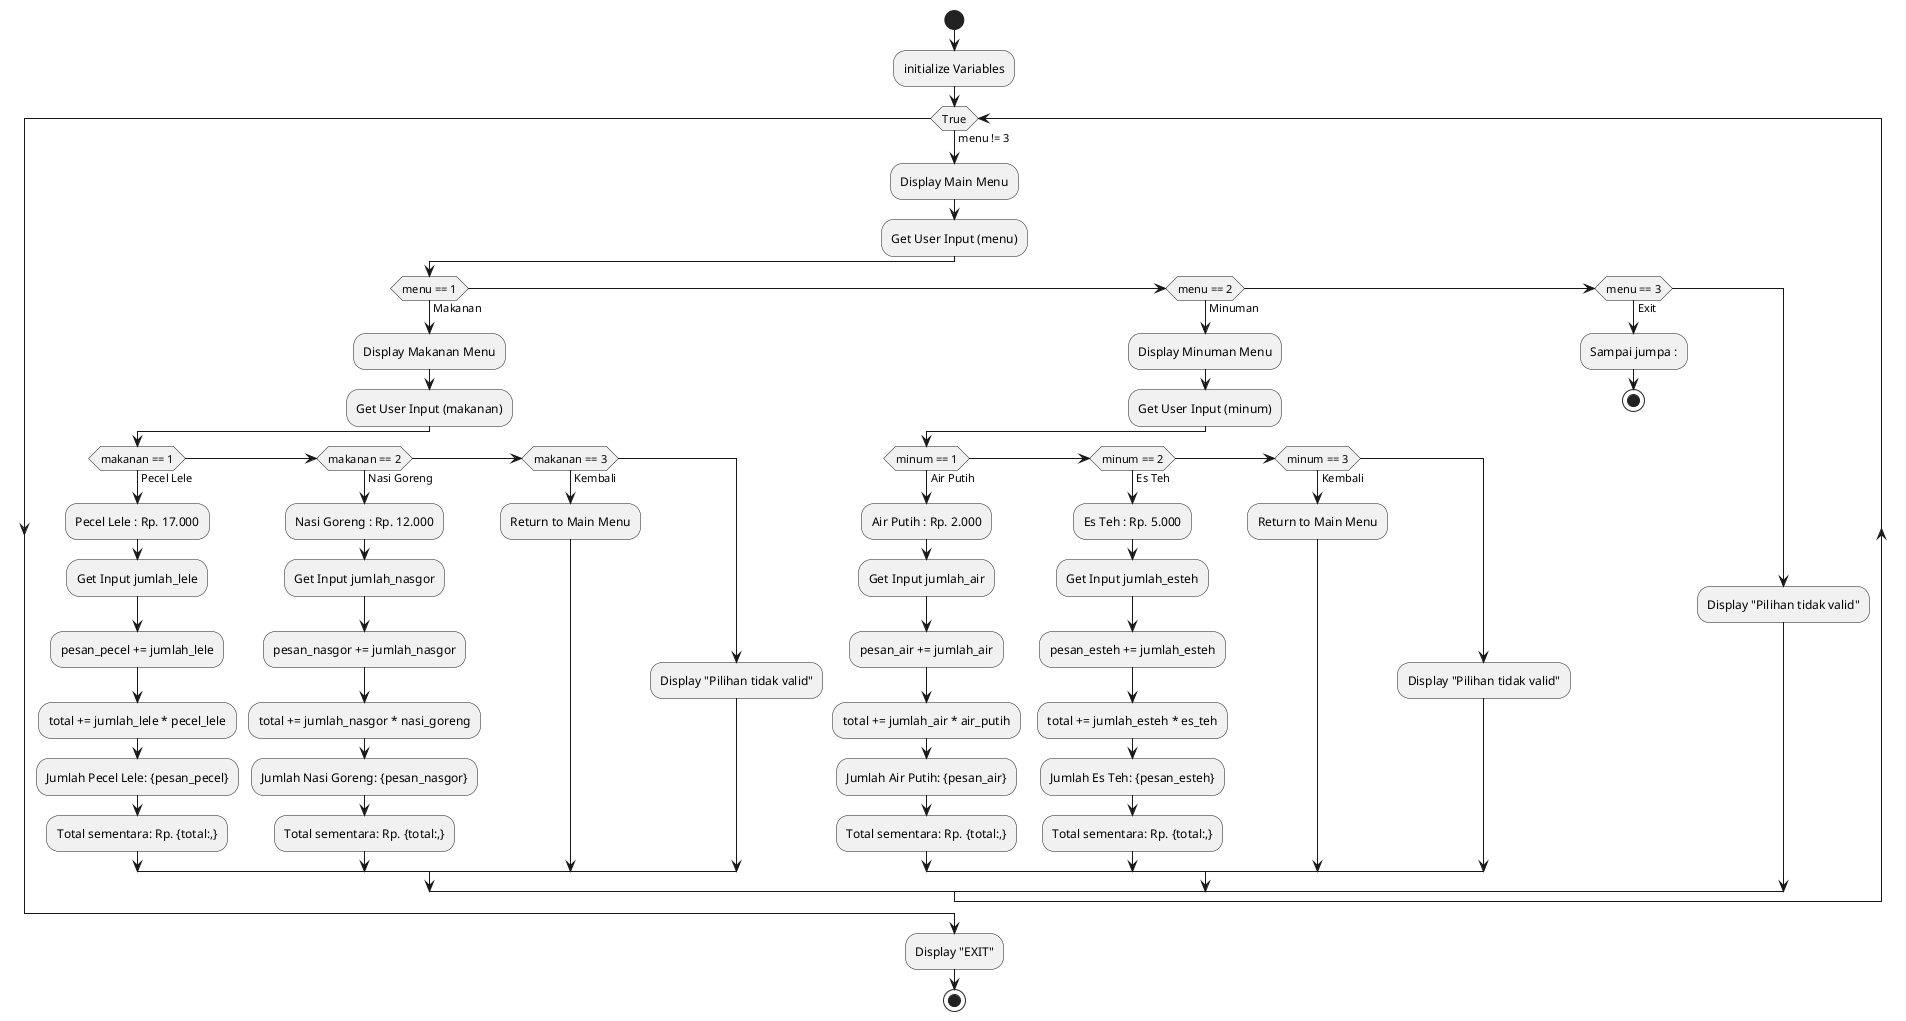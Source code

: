 @startuml MenuMakan

start

:initialize Variables;
while (True) is (menu != 3)

    :Display Main Menu;
    :Get User Input (menu);

    if (menu == 1) then (Makanan)
        :Display Makanan Menu;
        :Get User Input (makanan);
        
        if (makanan == 1) then (Pecel Lele)
            :Pecel Lele : Rp. 17.000;
            :Get Input jumlah_lele;
            :pesan_pecel += jumlah_lele;
            :total += jumlah_lele * pecel_lele;
            :Jumlah Pecel Lele: {pesan_pecel};
            :Total sementara: Rp. {total:,};
        else if (makanan == 2) then (Nasi Goreng)
            :Nasi Goreng : Rp. 12.000;
            :Get Input jumlah_nasgor;
            :pesan_nasgor += jumlah_nasgor;
            :total += jumlah_nasgor * nasi_goreng;
            :Jumlah Nasi Goreng: {pesan_nasgor};
            :Total sementara: Rp. {total:,};
        else if (makanan == 3) then (Kembali)
            :Return to Main Menu;
        else
            :Display "Pilihan tidak valid";
        endif

    else if (menu == 2) then (Minuman)
        :Display Minuman Menu;
        :Get User Input (minum);

        if (minum == 1) then (Air Putih)
            :Air Putih : Rp. 2.000;
            :Get Input jumlah_air;
            :pesan_air += jumlah_air;
            :total += jumlah_air * air_putih;
            :Jumlah Air Putih: {pesan_air};
            :Total sementara: Rp. {total:,};
        else if (minum == 2) then (Es Teh)
            :Es Teh : Rp. 5.000;
            :Get Input jumlah_esteh;
            :pesan_esteh += jumlah_esteh;
            :total += jumlah_esteh * es_teh;
            :Jumlah Es Teh: {pesan_esteh};
            :Total sementara: Rp. {total:,};
        else if (minum == 3) then (Kembali)
            :Return to Main Menu;
        else
            :Display "Pilihan tidak valid";
        endif

    else if (menu == 3) then (Exit)
        :Sampai jumpa :;
        stop
    else
        :Display "Pilihan tidak valid";
    endif

endwhile

:Display "EXIT";
stop

@enduml